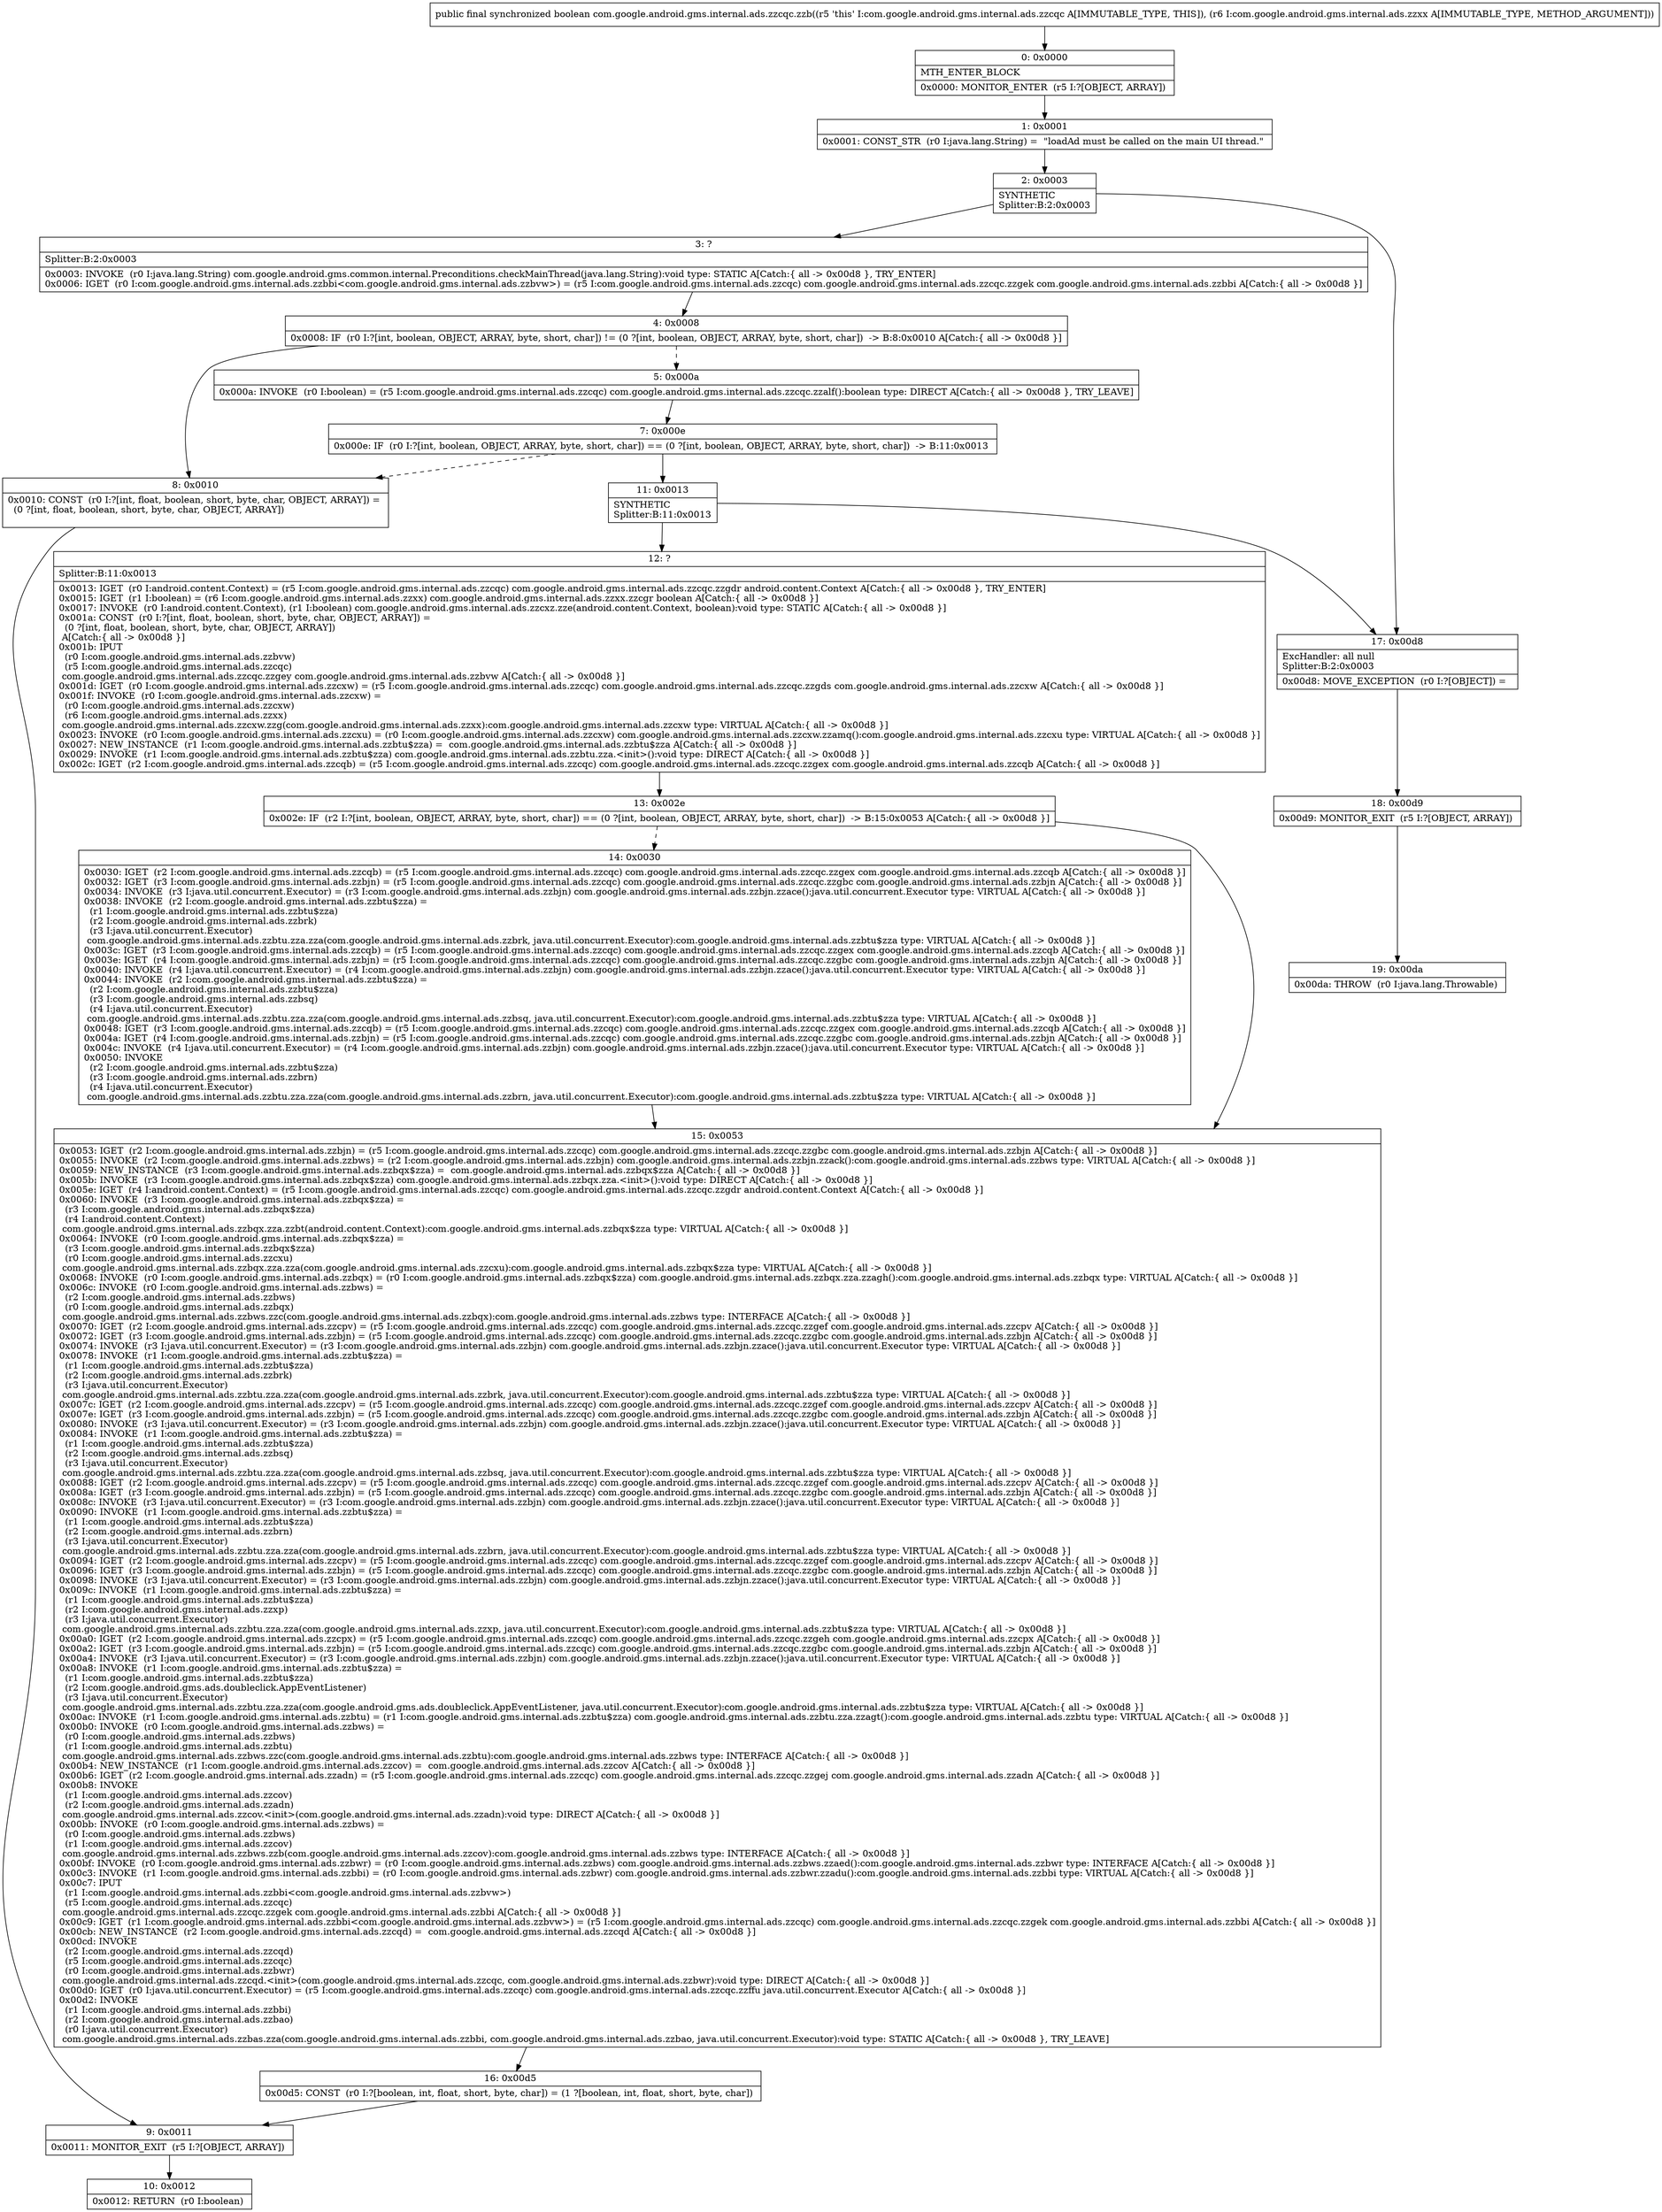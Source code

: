 digraph "CFG forcom.google.android.gms.internal.ads.zzcqc.zzb(Lcom\/google\/android\/gms\/internal\/ads\/zzxx;)Z" {
Node_0 [shape=record,label="{0\:\ 0x0000|MTH_ENTER_BLOCK\l|0x0000: MONITOR_ENTER  (r5 I:?[OBJECT, ARRAY]) \l}"];
Node_1 [shape=record,label="{1\:\ 0x0001|0x0001: CONST_STR  (r0 I:java.lang.String) =  \"loadAd must be called on the main UI thread.\" \l}"];
Node_2 [shape=record,label="{2\:\ 0x0003|SYNTHETIC\lSplitter:B:2:0x0003\l}"];
Node_3 [shape=record,label="{3\:\ ?|Splitter:B:2:0x0003\l|0x0003: INVOKE  (r0 I:java.lang.String) com.google.android.gms.common.internal.Preconditions.checkMainThread(java.lang.String):void type: STATIC A[Catch:\{ all \-\> 0x00d8 \}, TRY_ENTER]\l0x0006: IGET  (r0 I:com.google.android.gms.internal.ads.zzbbi\<com.google.android.gms.internal.ads.zzbvw\>) = (r5 I:com.google.android.gms.internal.ads.zzcqc) com.google.android.gms.internal.ads.zzcqc.zzgek com.google.android.gms.internal.ads.zzbbi A[Catch:\{ all \-\> 0x00d8 \}]\l}"];
Node_4 [shape=record,label="{4\:\ 0x0008|0x0008: IF  (r0 I:?[int, boolean, OBJECT, ARRAY, byte, short, char]) != (0 ?[int, boolean, OBJECT, ARRAY, byte, short, char])  \-\> B:8:0x0010 A[Catch:\{ all \-\> 0x00d8 \}]\l}"];
Node_5 [shape=record,label="{5\:\ 0x000a|0x000a: INVOKE  (r0 I:boolean) = (r5 I:com.google.android.gms.internal.ads.zzcqc) com.google.android.gms.internal.ads.zzcqc.zzalf():boolean type: DIRECT A[Catch:\{ all \-\> 0x00d8 \}, TRY_LEAVE]\l}"];
Node_7 [shape=record,label="{7\:\ 0x000e|0x000e: IF  (r0 I:?[int, boolean, OBJECT, ARRAY, byte, short, char]) == (0 ?[int, boolean, OBJECT, ARRAY, byte, short, char])  \-\> B:11:0x0013 \l}"];
Node_8 [shape=record,label="{8\:\ 0x0010|0x0010: CONST  (r0 I:?[int, float, boolean, short, byte, char, OBJECT, ARRAY]) = \l  (0 ?[int, float, boolean, short, byte, char, OBJECT, ARRAY])\l \l}"];
Node_9 [shape=record,label="{9\:\ 0x0011|0x0011: MONITOR_EXIT  (r5 I:?[OBJECT, ARRAY]) \l}"];
Node_10 [shape=record,label="{10\:\ 0x0012|0x0012: RETURN  (r0 I:boolean) \l}"];
Node_11 [shape=record,label="{11\:\ 0x0013|SYNTHETIC\lSplitter:B:11:0x0013\l}"];
Node_12 [shape=record,label="{12\:\ ?|Splitter:B:11:0x0013\l|0x0013: IGET  (r0 I:android.content.Context) = (r5 I:com.google.android.gms.internal.ads.zzcqc) com.google.android.gms.internal.ads.zzcqc.zzgdr android.content.Context A[Catch:\{ all \-\> 0x00d8 \}, TRY_ENTER]\l0x0015: IGET  (r1 I:boolean) = (r6 I:com.google.android.gms.internal.ads.zzxx) com.google.android.gms.internal.ads.zzxx.zzcgr boolean A[Catch:\{ all \-\> 0x00d8 \}]\l0x0017: INVOKE  (r0 I:android.content.Context), (r1 I:boolean) com.google.android.gms.internal.ads.zzcxz.zze(android.content.Context, boolean):void type: STATIC A[Catch:\{ all \-\> 0x00d8 \}]\l0x001a: CONST  (r0 I:?[int, float, boolean, short, byte, char, OBJECT, ARRAY]) = \l  (0 ?[int, float, boolean, short, byte, char, OBJECT, ARRAY])\l A[Catch:\{ all \-\> 0x00d8 \}]\l0x001b: IPUT  \l  (r0 I:com.google.android.gms.internal.ads.zzbvw)\l  (r5 I:com.google.android.gms.internal.ads.zzcqc)\l com.google.android.gms.internal.ads.zzcqc.zzgey com.google.android.gms.internal.ads.zzbvw A[Catch:\{ all \-\> 0x00d8 \}]\l0x001d: IGET  (r0 I:com.google.android.gms.internal.ads.zzcxw) = (r5 I:com.google.android.gms.internal.ads.zzcqc) com.google.android.gms.internal.ads.zzcqc.zzgds com.google.android.gms.internal.ads.zzcxw A[Catch:\{ all \-\> 0x00d8 \}]\l0x001f: INVOKE  (r0 I:com.google.android.gms.internal.ads.zzcxw) = \l  (r0 I:com.google.android.gms.internal.ads.zzcxw)\l  (r6 I:com.google.android.gms.internal.ads.zzxx)\l com.google.android.gms.internal.ads.zzcxw.zzg(com.google.android.gms.internal.ads.zzxx):com.google.android.gms.internal.ads.zzcxw type: VIRTUAL A[Catch:\{ all \-\> 0x00d8 \}]\l0x0023: INVOKE  (r0 I:com.google.android.gms.internal.ads.zzcxu) = (r0 I:com.google.android.gms.internal.ads.zzcxw) com.google.android.gms.internal.ads.zzcxw.zzamq():com.google.android.gms.internal.ads.zzcxu type: VIRTUAL A[Catch:\{ all \-\> 0x00d8 \}]\l0x0027: NEW_INSTANCE  (r1 I:com.google.android.gms.internal.ads.zzbtu$zza) =  com.google.android.gms.internal.ads.zzbtu$zza A[Catch:\{ all \-\> 0x00d8 \}]\l0x0029: INVOKE  (r1 I:com.google.android.gms.internal.ads.zzbtu$zza) com.google.android.gms.internal.ads.zzbtu.zza.\<init\>():void type: DIRECT A[Catch:\{ all \-\> 0x00d8 \}]\l0x002c: IGET  (r2 I:com.google.android.gms.internal.ads.zzcqb) = (r5 I:com.google.android.gms.internal.ads.zzcqc) com.google.android.gms.internal.ads.zzcqc.zzgex com.google.android.gms.internal.ads.zzcqb A[Catch:\{ all \-\> 0x00d8 \}]\l}"];
Node_13 [shape=record,label="{13\:\ 0x002e|0x002e: IF  (r2 I:?[int, boolean, OBJECT, ARRAY, byte, short, char]) == (0 ?[int, boolean, OBJECT, ARRAY, byte, short, char])  \-\> B:15:0x0053 A[Catch:\{ all \-\> 0x00d8 \}]\l}"];
Node_14 [shape=record,label="{14\:\ 0x0030|0x0030: IGET  (r2 I:com.google.android.gms.internal.ads.zzcqb) = (r5 I:com.google.android.gms.internal.ads.zzcqc) com.google.android.gms.internal.ads.zzcqc.zzgex com.google.android.gms.internal.ads.zzcqb A[Catch:\{ all \-\> 0x00d8 \}]\l0x0032: IGET  (r3 I:com.google.android.gms.internal.ads.zzbjn) = (r5 I:com.google.android.gms.internal.ads.zzcqc) com.google.android.gms.internal.ads.zzcqc.zzgbc com.google.android.gms.internal.ads.zzbjn A[Catch:\{ all \-\> 0x00d8 \}]\l0x0034: INVOKE  (r3 I:java.util.concurrent.Executor) = (r3 I:com.google.android.gms.internal.ads.zzbjn) com.google.android.gms.internal.ads.zzbjn.zzace():java.util.concurrent.Executor type: VIRTUAL A[Catch:\{ all \-\> 0x00d8 \}]\l0x0038: INVOKE  (r2 I:com.google.android.gms.internal.ads.zzbtu$zza) = \l  (r1 I:com.google.android.gms.internal.ads.zzbtu$zza)\l  (r2 I:com.google.android.gms.internal.ads.zzbrk)\l  (r3 I:java.util.concurrent.Executor)\l com.google.android.gms.internal.ads.zzbtu.zza.zza(com.google.android.gms.internal.ads.zzbrk, java.util.concurrent.Executor):com.google.android.gms.internal.ads.zzbtu$zza type: VIRTUAL A[Catch:\{ all \-\> 0x00d8 \}]\l0x003c: IGET  (r3 I:com.google.android.gms.internal.ads.zzcqb) = (r5 I:com.google.android.gms.internal.ads.zzcqc) com.google.android.gms.internal.ads.zzcqc.zzgex com.google.android.gms.internal.ads.zzcqb A[Catch:\{ all \-\> 0x00d8 \}]\l0x003e: IGET  (r4 I:com.google.android.gms.internal.ads.zzbjn) = (r5 I:com.google.android.gms.internal.ads.zzcqc) com.google.android.gms.internal.ads.zzcqc.zzgbc com.google.android.gms.internal.ads.zzbjn A[Catch:\{ all \-\> 0x00d8 \}]\l0x0040: INVOKE  (r4 I:java.util.concurrent.Executor) = (r4 I:com.google.android.gms.internal.ads.zzbjn) com.google.android.gms.internal.ads.zzbjn.zzace():java.util.concurrent.Executor type: VIRTUAL A[Catch:\{ all \-\> 0x00d8 \}]\l0x0044: INVOKE  (r2 I:com.google.android.gms.internal.ads.zzbtu$zza) = \l  (r2 I:com.google.android.gms.internal.ads.zzbtu$zza)\l  (r3 I:com.google.android.gms.internal.ads.zzbsq)\l  (r4 I:java.util.concurrent.Executor)\l com.google.android.gms.internal.ads.zzbtu.zza.zza(com.google.android.gms.internal.ads.zzbsq, java.util.concurrent.Executor):com.google.android.gms.internal.ads.zzbtu$zza type: VIRTUAL A[Catch:\{ all \-\> 0x00d8 \}]\l0x0048: IGET  (r3 I:com.google.android.gms.internal.ads.zzcqb) = (r5 I:com.google.android.gms.internal.ads.zzcqc) com.google.android.gms.internal.ads.zzcqc.zzgex com.google.android.gms.internal.ads.zzcqb A[Catch:\{ all \-\> 0x00d8 \}]\l0x004a: IGET  (r4 I:com.google.android.gms.internal.ads.zzbjn) = (r5 I:com.google.android.gms.internal.ads.zzcqc) com.google.android.gms.internal.ads.zzcqc.zzgbc com.google.android.gms.internal.ads.zzbjn A[Catch:\{ all \-\> 0x00d8 \}]\l0x004c: INVOKE  (r4 I:java.util.concurrent.Executor) = (r4 I:com.google.android.gms.internal.ads.zzbjn) com.google.android.gms.internal.ads.zzbjn.zzace():java.util.concurrent.Executor type: VIRTUAL A[Catch:\{ all \-\> 0x00d8 \}]\l0x0050: INVOKE  \l  (r2 I:com.google.android.gms.internal.ads.zzbtu$zza)\l  (r3 I:com.google.android.gms.internal.ads.zzbrn)\l  (r4 I:java.util.concurrent.Executor)\l com.google.android.gms.internal.ads.zzbtu.zza.zza(com.google.android.gms.internal.ads.zzbrn, java.util.concurrent.Executor):com.google.android.gms.internal.ads.zzbtu$zza type: VIRTUAL A[Catch:\{ all \-\> 0x00d8 \}]\l}"];
Node_15 [shape=record,label="{15\:\ 0x0053|0x0053: IGET  (r2 I:com.google.android.gms.internal.ads.zzbjn) = (r5 I:com.google.android.gms.internal.ads.zzcqc) com.google.android.gms.internal.ads.zzcqc.zzgbc com.google.android.gms.internal.ads.zzbjn A[Catch:\{ all \-\> 0x00d8 \}]\l0x0055: INVOKE  (r2 I:com.google.android.gms.internal.ads.zzbws) = (r2 I:com.google.android.gms.internal.ads.zzbjn) com.google.android.gms.internal.ads.zzbjn.zzack():com.google.android.gms.internal.ads.zzbws type: VIRTUAL A[Catch:\{ all \-\> 0x00d8 \}]\l0x0059: NEW_INSTANCE  (r3 I:com.google.android.gms.internal.ads.zzbqx$zza) =  com.google.android.gms.internal.ads.zzbqx$zza A[Catch:\{ all \-\> 0x00d8 \}]\l0x005b: INVOKE  (r3 I:com.google.android.gms.internal.ads.zzbqx$zza) com.google.android.gms.internal.ads.zzbqx.zza.\<init\>():void type: DIRECT A[Catch:\{ all \-\> 0x00d8 \}]\l0x005e: IGET  (r4 I:android.content.Context) = (r5 I:com.google.android.gms.internal.ads.zzcqc) com.google.android.gms.internal.ads.zzcqc.zzgdr android.content.Context A[Catch:\{ all \-\> 0x00d8 \}]\l0x0060: INVOKE  (r3 I:com.google.android.gms.internal.ads.zzbqx$zza) = \l  (r3 I:com.google.android.gms.internal.ads.zzbqx$zza)\l  (r4 I:android.content.Context)\l com.google.android.gms.internal.ads.zzbqx.zza.zzbt(android.content.Context):com.google.android.gms.internal.ads.zzbqx$zza type: VIRTUAL A[Catch:\{ all \-\> 0x00d8 \}]\l0x0064: INVOKE  (r0 I:com.google.android.gms.internal.ads.zzbqx$zza) = \l  (r3 I:com.google.android.gms.internal.ads.zzbqx$zza)\l  (r0 I:com.google.android.gms.internal.ads.zzcxu)\l com.google.android.gms.internal.ads.zzbqx.zza.zza(com.google.android.gms.internal.ads.zzcxu):com.google.android.gms.internal.ads.zzbqx$zza type: VIRTUAL A[Catch:\{ all \-\> 0x00d8 \}]\l0x0068: INVOKE  (r0 I:com.google.android.gms.internal.ads.zzbqx) = (r0 I:com.google.android.gms.internal.ads.zzbqx$zza) com.google.android.gms.internal.ads.zzbqx.zza.zzagh():com.google.android.gms.internal.ads.zzbqx type: VIRTUAL A[Catch:\{ all \-\> 0x00d8 \}]\l0x006c: INVOKE  (r0 I:com.google.android.gms.internal.ads.zzbws) = \l  (r2 I:com.google.android.gms.internal.ads.zzbws)\l  (r0 I:com.google.android.gms.internal.ads.zzbqx)\l com.google.android.gms.internal.ads.zzbws.zzc(com.google.android.gms.internal.ads.zzbqx):com.google.android.gms.internal.ads.zzbws type: INTERFACE A[Catch:\{ all \-\> 0x00d8 \}]\l0x0070: IGET  (r2 I:com.google.android.gms.internal.ads.zzcpv) = (r5 I:com.google.android.gms.internal.ads.zzcqc) com.google.android.gms.internal.ads.zzcqc.zzgef com.google.android.gms.internal.ads.zzcpv A[Catch:\{ all \-\> 0x00d8 \}]\l0x0072: IGET  (r3 I:com.google.android.gms.internal.ads.zzbjn) = (r5 I:com.google.android.gms.internal.ads.zzcqc) com.google.android.gms.internal.ads.zzcqc.zzgbc com.google.android.gms.internal.ads.zzbjn A[Catch:\{ all \-\> 0x00d8 \}]\l0x0074: INVOKE  (r3 I:java.util.concurrent.Executor) = (r3 I:com.google.android.gms.internal.ads.zzbjn) com.google.android.gms.internal.ads.zzbjn.zzace():java.util.concurrent.Executor type: VIRTUAL A[Catch:\{ all \-\> 0x00d8 \}]\l0x0078: INVOKE  (r1 I:com.google.android.gms.internal.ads.zzbtu$zza) = \l  (r1 I:com.google.android.gms.internal.ads.zzbtu$zza)\l  (r2 I:com.google.android.gms.internal.ads.zzbrk)\l  (r3 I:java.util.concurrent.Executor)\l com.google.android.gms.internal.ads.zzbtu.zza.zza(com.google.android.gms.internal.ads.zzbrk, java.util.concurrent.Executor):com.google.android.gms.internal.ads.zzbtu$zza type: VIRTUAL A[Catch:\{ all \-\> 0x00d8 \}]\l0x007c: IGET  (r2 I:com.google.android.gms.internal.ads.zzcpv) = (r5 I:com.google.android.gms.internal.ads.zzcqc) com.google.android.gms.internal.ads.zzcqc.zzgef com.google.android.gms.internal.ads.zzcpv A[Catch:\{ all \-\> 0x00d8 \}]\l0x007e: IGET  (r3 I:com.google.android.gms.internal.ads.zzbjn) = (r5 I:com.google.android.gms.internal.ads.zzcqc) com.google.android.gms.internal.ads.zzcqc.zzgbc com.google.android.gms.internal.ads.zzbjn A[Catch:\{ all \-\> 0x00d8 \}]\l0x0080: INVOKE  (r3 I:java.util.concurrent.Executor) = (r3 I:com.google.android.gms.internal.ads.zzbjn) com.google.android.gms.internal.ads.zzbjn.zzace():java.util.concurrent.Executor type: VIRTUAL A[Catch:\{ all \-\> 0x00d8 \}]\l0x0084: INVOKE  (r1 I:com.google.android.gms.internal.ads.zzbtu$zza) = \l  (r1 I:com.google.android.gms.internal.ads.zzbtu$zza)\l  (r2 I:com.google.android.gms.internal.ads.zzbsq)\l  (r3 I:java.util.concurrent.Executor)\l com.google.android.gms.internal.ads.zzbtu.zza.zza(com.google.android.gms.internal.ads.zzbsq, java.util.concurrent.Executor):com.google.android.gms.internal.ads.zzbtu$zza type: VIRTUAL A[Catch:\{ all \-\> 0x00d8 \}]\l0x0088: IGET  (r2 I:com.google.android.gms.internal.ads.zzcpv) = (r5 I:com.google.android.gms.internal.ads.zzcqc) com.google.android.gms.internal.ads.zzcqc.zzgef com.google.android.gms.internal.ads.zzcpv A[Catch:\{ all \-\> 0x00d8 \}]\l0x008a: IGET  (r3 I:com.google.android.gms.internal.ads.zzbjn) = (r5 I:com.google.android.gms.internal.ads.zzcqc) com.google.android.gms.internal.ads.zzcqc.zzgbc com.google.android.gms.internal.ads.zzbjn A[Catch:\{ all \-\> 0x00d8 \}]\l0x008c: INVOKE  (r3 I:java.util.concurrent.Executor) = (r3 I:com.google.android.gms.internal.ads.zzbjn) com.google.android.gms.internal.ads.zzbjn.zzace():java.util.concurrent.Executor type: VIRTUAL A[Catch:\{ all \-\> 0x00d8 \}]\l0x0090: INVOKE  (r1 I:com.google.android.gms.internal.ads.zzbtu$zza) = \l  (r1 I:com.google.android.gms.internal.ads.zzbtu$zza)\l  (r2 I:com.google.android.gms.internal.ads.zzbrn)\l  (r3 I:java.util.concurrent.Executor)\l com.google.android.gms.internal.ads.zzbtu.zza.zza(com.google.android.gms.internal.ads.zzbrn, java.util.concurrent.Executor):com.google.android.gms.internal.ads.zzbtu$zza type: VIRTUAL A[Catch:\{ all \-\> 0x00d8 \}]\l0x0094: IGET  (r2 I:com.google.android.gms.internal.ads.zzcpv) = (r5 I:com.google.android.gms.internal.ads.zzcqc) com.google.android.gms.internal.ads.zzcqc.zzgef com.google.android.gms.internal.ads.zzcpv A[Catch:\{ all \-\> 0x00d8 \}]\l0x0096: IGET  (r3 I:com.google.android.gms.internal.ads.zzbjn) = (r5 I:com.google.android.gms.internal.ads.zzcqc) com.google.android.gms.internal.ads.zzcqc.zzgbc com.google.android.gms.internal.ads.zzbjn A[Catch:\{ all \-\> 0x00d8 \}]\l0x0098: INVOKE  (r3 I:java.util.concurrent.Executor) = (r3 I:com.google.android.gms.internal.ads.zzbjn) com.google.android.gms.internal.ads.zzbjn.zzace():java.util.concurrent.Executor type: VIRTUAL A[Catch:\{ all \-\> 0x00d8 \}]\l0x009c: INVOKE  (r1 I:com.google.android.gms.internal.ads.zzbtu$zza) = \l  (r1 I:com.google.android.gms.internal.ads.zzbtu$zza)\l  (r2 I:com.google.android.gms.internal.ads.zzxp)\l  (r3 I:java.util.concurrent.Executor)\l com.google.android.gms.internal.ads.zzbtu.zza.zza(com.google.android.gms.internal.ads.zzxp, java.util.concurrent.Executor):com.google.android.gms.internal.ads.zzbtu$zza type: VIRTUAL A[Catch:\{ all \-\> 0x00d8 \}]\l0x00a0: IGET  (r2 I:com.google.android.gms.internal.ads.zzcpx) = (r5 I:com.google.android.gms.internal.ads.zzcqc) com.google.android.gms.internal.ads.zzcqc.zzgeh com.google.android.gms.internal.ads.zzcpx A[Catch:\{ all \-\> 0x00d8 \}]\l0x00a2: IGET  (r3 I:com.google.android.gms.internal.ads.zzbjn) = (r5 I:com.google.android.gms.internal.ads.zzcqc) com.google.android.gms.internal.ads.zzcqc.zzgbc com.google.android.gms.internal.ads.zzbjn A[Catch:\{ all \-\> 0x00d8 \}]\l0x00a4: INVOKE  (r3 I:java.util.concurrent.Executor) = (r3 I:com.google.android.gms.internal.ads.zzbjn) com.google.android.gms.internal.ads.zzbjn.zzace():java.util.concurrent.Executor type: VIRTUAL A[Catch:\{ all \-\> 0x00d8 \}]\l0x00a8: INVOKE  (r1 I:com.google.android.gms.internal.ads.zzbtu$zza) = \l  (r1 I:com.google.android.gms.internal.ads.zzbtu$zza)\l  (r2 I:com.google.android.gms.ads.doubleclick.AppEventListener)\l  (r3 I:java.util.concurrent.Executor)\l com.google.android.gms.internal.ads.zzbtu.zza.zza(com.google.android.gms.ads.doubleclick.AppEventListener, java.util.concurrent.Executor):com.google.android.gms.internal.ads.zzbtu$zza type: VIRTUAL A[Catch:\{ all \-\> 0x00d8 \}]\l0x00ac: INVOKE  (r1 I:com.google.android.gms.internal.ads.zzbtu) = (r1 I:com.google.android.gms.internal.ads.zzbtu$zza) com.google.android.gms.internal.ads.zzbtu.zza.zzagt():com.google.android.gms.internal.ads.zzbtu type: VIRTUAL A[Catch:\{ all \-\> 0x00d8 \}]\l0x00b0: INVOKE  (r0 I:com.google.android.gms.internal.ads.zzbws) = \l  (r0 I:com.google.android.gms.internal.ads.zzbws)\l  (r1 I:com.google.android.gms.internal.ads.zzbtu)\l com.google.android.gms.internal.ads.zzbws.zzc(com.google.android.gms.internal.ads.zzbtu):com.google.android.gms.internal.ads.zzbws type: INTERFACE A[Catch:\{ all \-\> 0x00d8 \}]\l0x00b4: NEW_INSTANCE  (r1 I:com.google.android.gms.internal.ads.zzcov) =  com.google.android.gms.internal.ads.zzcov A[Catch:\{ all \-\> 0x00d8 \}]\l0x00b6: IGET  (r2 I:com.google.android.gms.internal.ads.zzadn) = (r5 I:com.google.android.gms.internal.ads.zzcqc) com.google.android.gms.internal.ads.zzcqc.zzgej com.google.android.gms.internal.ads.zzadn A[Catch:\{ all \-\> 0x00d8 \}]\l0x00b8: INVOKE  \l  (r1 I:com.google.android.gms.internal.ads.zzcov)\l  (r2 I:com.google.android.gms.internal.ads.zzadn)\l com.google.android.gms.internal.ads.zzcov.\<init\>(com.google.android.gms.internal.ads.zzadn):void type: DIRECT A[Catch:\{ all \-\> 0x00d8 \}]\l0x00bb: INVOKE  (r0 I:com.google.android.gms.internal.ads.zzbws) = \l  (r0 I:com.google.android.gms.internal.ads.zzbws)\l  (r1 I:com.google.android.gms.internal.ads.zzcov)\l com.google.android.gms.internal.ads.zzbws.zzb(com.google.android.gms.internal.ads.zzcov):com.google.android.gms.internal.ads.zzbws type: INTERFACE A[Catch:\{ all \-\> 0x00d8 \}]\l0x00bf: INVOKE  (r0 I:com.google.android.gms.internal.ads.zzbwr) = (r0 I:com.google.android.gms.internal.ads.zzbws) com.google.android.gms.internal.ads.zzbws.zzaed():com.google.android.gms.internal.ads.zzbwr type: INTERFACE A[Catch:\{ all \-\> 0x00d8 \}]\l0x00c3: INVOKE  (r1 I:com.google.android.gms.internal.ads.zzbbi) = (r0 I:com.google.android.gms.internal.ads.zzbwr) com.google.android.gms.internal.ads.zzbwr.zzadu():com.google.android.gms.internal.ads.zzbbi type: VIRTUAL A[Catch:\{ all \-\> 0x00d8 \}]\l0x00c7: IPUT  \l  (r1 I:com.google.android.gms.internal.ads.zzbbi\<com.google.android.gms.internal.ads.zzbvw\>)\l  (r5 I:com.google.android.gms.internal.ads.zzcqc)\l com.google.android.gms.internal.ads.zzcqc.zzgek com.google.android.gms.internal.ads.zzbbi A[Catch:\{ all \-\> 0x00d8 \}]\l0x00c9: IGET  (r1 I:com.google.android.gms.internal.ads.zzbbi\<com.google.android.gms.internal.ads.zzbvw\>) = (r5 I:com.google.android.gms.internal.ads.zzcqc) com.google.android.gms.internal.ads.zzcqc.zzgek com.google.android.gms.internal.ads.zzbbi A[Catch:\{ all \-\> 0x00d8 \}]\l0x00cb: NEW_INSTANCE  (r2 I:com.google.android.gms.internal.ads.zzcqd) =  com.google.android.gms.internal.ads.zzcqd A[Catch:\{ all \-\> 0x00d8 \}]\l0x00cd: INVOKE  \l  (r2 I:com.google.android.gms.internal.ads.zzcqd)\l  (r5 I:com.google.android.gms.internal.ads.zzcqc)\l  (r0 I:com.google.android.gms.internal.ads.zzbwr)\l com.google.android.gms.internal.ads.zzcqd.\<init\>(com.google.android.gms.internal.ads.zzcqc, com.google.android.gms.internal.ads.zzbwr):void type: DIRECT A[Catch:\{ all \-\> 0x00d8 \}]\l0x00d0: IGET  (r0 I:java.util.concurrent.Executor) = (r5 I:com.google.android.gms.internal.ads.zzcqc) com.google.android.gms.internal.ads.zzcqc.zzffu java.util.concurrent.Executor A[Catch:\{ all \-\> 0x00d8 \}]\l0x00d2: INVOKE  \l  (r1 I:com.google.android.gms.internal.ads.zzbbi)\l  (r2 I:com.google.android.gms.internal.ads.zzbao)\l  (r0 I:java.util.concurrent.Executor)\l com.google.android.gms.internal.ads.zzbas.zza(com.google.android.gms.internal.ads.zzbbi, com.google.android.gms.internal.ads.zzbao, java.util.concurrent.Executor):void type: STATIC A[Catch:\{ all \-\> 0x00d8 \}, TRY_LEAVE]\l}"];
Node_16 [shape=record,label="{16\:\ 0x00d5|0x00d5: CONST  (r0 I:?[boolean, int, float, short, byte, char]) = (1 ?[boolean, int, float, short, byte, char]) \l}"];
Node_17 [shape=record,label="{17\:\ 0x00d8|ExcHandler: all null\lSplitter:B:2:0x0003\l|0x00d8: MOVE_EXCEPTION  (r0 I:?[OBJECT]) =  \l}"];
Node_18 [shape=record,label="{18\:\ 0x00d9|0x00d9: MONITOR_EXIT  (r5 I:?[OBJECT, ARRAY]) \l}"];
Node_19 [shape=record,label="{19\:\ 0x00da|0x00da: THROW  (r0 I:java.lang.Throwable) \l}"];
MethodNode[shape=record,label="{public final synchronized boolean com.google.android.gms.internal.ads.zzcqc.zzb((r5 'this' I:com.google.android.gms.internal.ads.zzcqc A[IMMUTABLE_TYPE, THIS]), (r6 I:com.google.android.gms.internal.ads.zzxx A[IMMUTABLE_TYPE, METHOD_ARGUMENT])) }"];
MethodNode -> Node_0;
Node_0 -> Node_1;
Node_1 -> Node_2;
Node_2 -> Node_3;
Node_2 -> Node_17;
Node_3 -> Node_4;
Node_4 -> Node_5[style=dashed];
Node_4 -> Node_8;
Node_5 -> Node_7;
Node_7 -> Node_8[style=dashed];
Node_7 -> Node_11;
Node_8 -> Node_9;
Node_9 -> Node_10;
Node_11 -> Node_12;
Node_11 -> Node_17;
Node_12 -> Node_13;
Node_13 -> Node_14[style=dashed];
Node_13 -> Node_15;
Node_14 -> Node_15;
Node_15 -> Node_16;
Node_16 -> Node_9;
Node_17 -> Node_18;
Node_18 -> Node_19;
}

